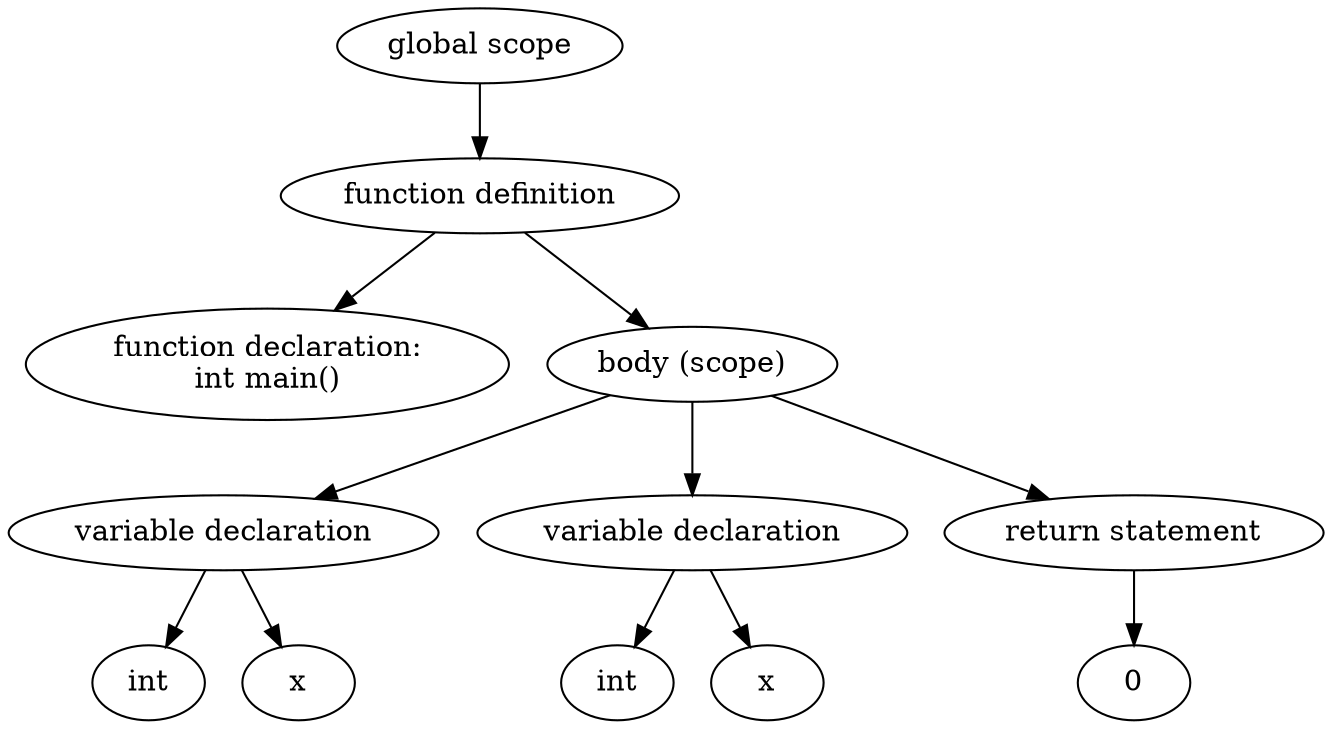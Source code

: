 digraph "Abstract Syntax Tree" {
	140480001631280 [label="function declaration:
int main()"]
	140480001632528 -> 140480001631280
	140480001632000 [label=int]
	140480002253920 -> 140480001632000
	140480001632096 [label=x]
	140480002253920 -> 140480001632096
	140480002253920 [label="variable declaration"]
	140480001632240 -> 140480002253920
	140480002256800 [label=int]
	140480002253152 -> 140480002256800
	140480002256560 [label=x]
	140480002253152 -> 140480002256560
	140480002253152 [label="variable declaration"]
	140480001632240 -> 140480002253152
	140480002254208 [label=0]
	140480002255936 -> 140480002254208
	140480002255936 [label="return statement"]
	140480001632240 -> 140480002255936
	140480001632240 [label="body (scope)"]
	140480001632528 -> 140480001632240
	140480001632528 [label="function definition"]
	140480001631472 -> 140480001632528
	140480001631472 [label="global scope"]
}

